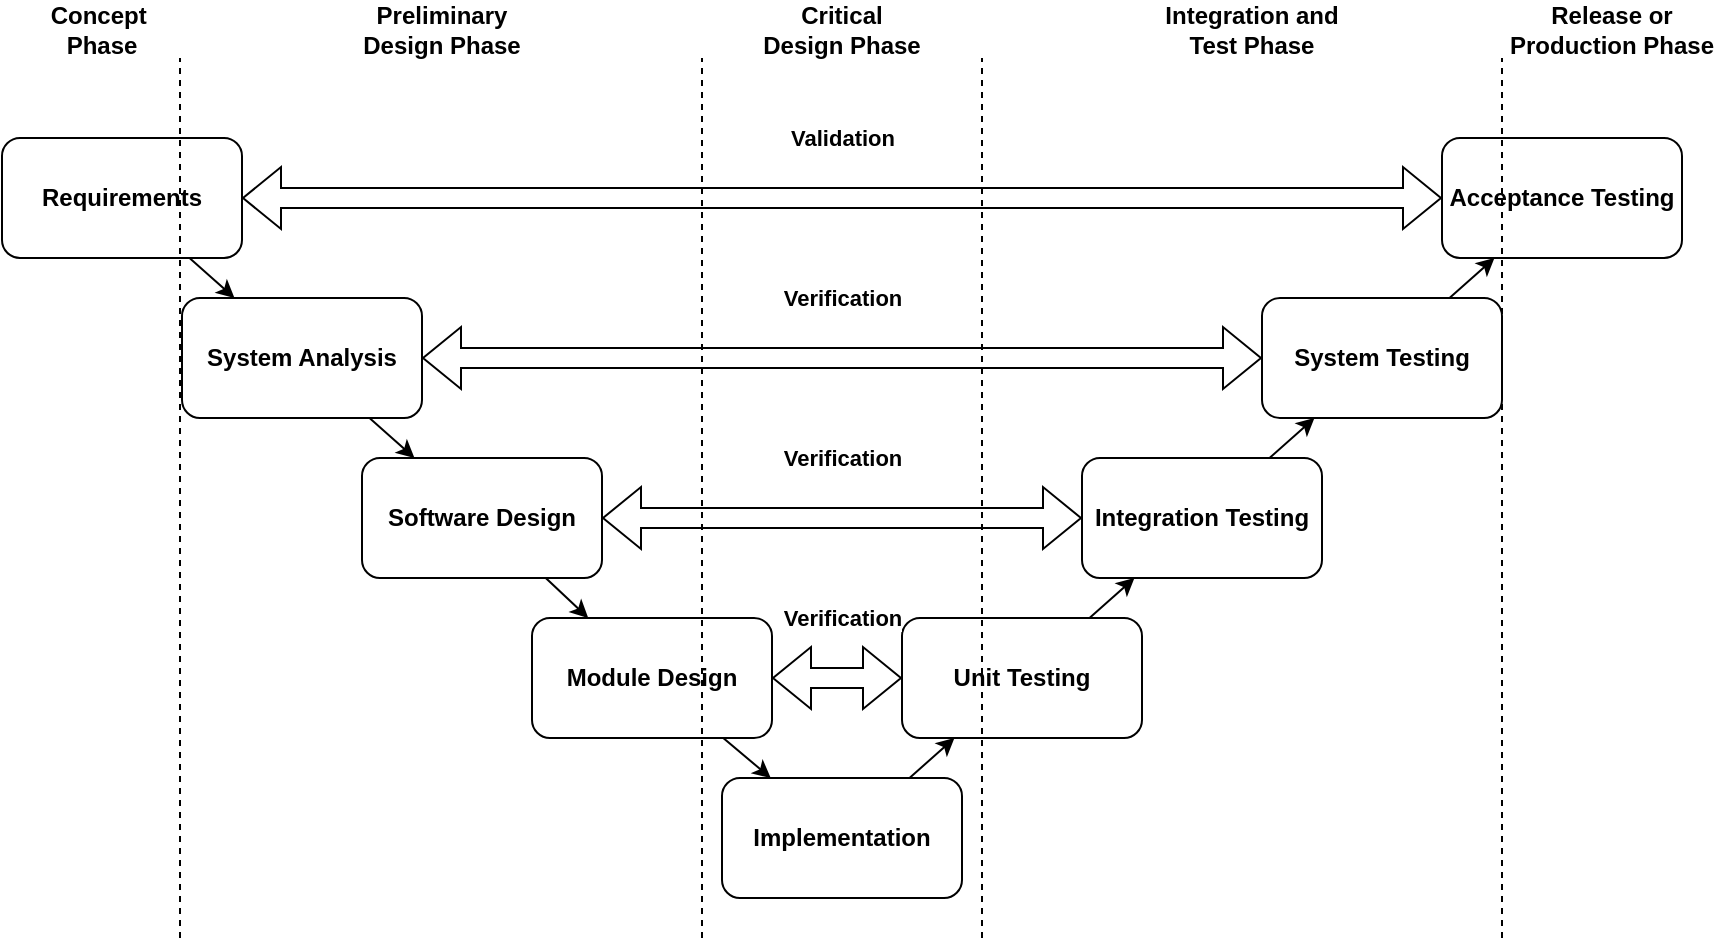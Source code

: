 <mxfile version="16.5.6"><diagram id="L-XJfkBgwogkJgKwX63Y" name="Page-1"><mxGraphModel dx="858" dy="1266" grid="1" gridSize="10" guides="1" tooltips="1" connect="1" arrows="1" fold="1" page="1" pageScale="1" pageWidth="850" pageHeight="1100" math="0" shadow="0"><root><mxCell id="0"/><mxCell id="1" parent="0"/><mxCell id="AV-RHgqZljlgwApruYyu-12" style="rounded=0;orthogonalLoop=1;jettySize=auto;html=1;" edge="1" parent="1" source="AV-RHgqZljlgwApruYyu-1" target="AV-RHgqZljlgwApruYyu-4"><mxGeometry relative="1" as="geometry"/></mxCell><mxCell id="AV-RHgqZljlgwApruYyu-1" value="&lt;b&gt;Implementation&lt;/b&gt;" style="rounded=1;whiteSpace=wrap;html=1;" vertex="1" parent="1"><mxGeometry x="400" y="600" width="120" height="60" as="geometry"/></mxCell><mxCell id="AV-RHgqZljlgwApruYyu-19" style="edgeStyle=none;rounded=0;orthogonalLoop=1;jettySize=auto;html=1;" edge="1" parent="1" source="AV-RHgqZljlgwApruYyu-3" target="AV-RHgqZljlgwApruYyu-1"><mxGeometry relative="1" as="geometry"/></mxCell><mxCell id="AV-RHgqZljlgwApruYyu-3" value="&lt;b&gt;Module Design&lt;/b&gt;" style="rounded=1;whiteSpace=wrap;html=1;" vertex="1" parent="1"><mxGeometry x="305" y="520" width="120" height="60" as="geometry"/></mxCell><mxCell id="AV-RHgqZljlgwApruYyu-13" style="edgeStyle=none;rounded=0;orthogonalLoop=1;jettySize=auto;html=1;" edge="1" parent="1" source="AV-RHgqZljlgwApruYyu-4" target="AV-RHgqZljlgwApruYyu-9"><mxGeometry relative="1" as="geometry"/></mxCell><mxCell id="AV-RHgqZljlgwApruYyu-4" value="&lt;b&gt;Unit Testing&lt;/b&gt;" style="rounded=1;whiteSpace=wrap;html=1;" vertex="1" parent="1"><mxGeometry x="490" y="520" width="120" height="60" as="geometry"/></mxCell><mxCell id="AV-RHgqZljlgwApruYyu-18" style="edgeStyle=none;rounded=0;orthogonalLoop=1;jettySize=auto;html=1;" edge="1" parent="1" source="AV-RHgqZljlgwApruYyu-5" target="AV-RHgqZljlgwApruYyu-3"><mxGeometry relative="1" as="geometry"/></mxCell><mxCell id="AV-RHgqZljlgwApruYyu-5" value="&lt;b&gt;Software Design&lt;/b&gt;" style="rounded=1;whiteSpace=wrap;html=1;" vertex="1" parent="1"><mxGeometry x="220" y="440" width="120" height="60" as="geometry"/></mxCell><mxCell id="AV-RHgqZljlgwApruYyu-17" style="edgeStyle=none;rounded=0;orthogonalLoop=1;jettySize=auto;html=1;" edge="1" parent="1" source="AV-RHgqZljlgwApruYyu-6" target="AV-RHgqZljlgwApruYyu-5"><mxGeometry relative="1" as="geometry"/></mxCell><mxCell id="AV-RHgqZljlgwApruYyu-6" value="&lt;b&gt;System Analysis&lt;/b&gt;" style="rounded=1;whiteSpace=wrap;html=1;" vertex="1" parent="1"><mxGeometry x="130" y="360" width="120" height="60" as="geometry"/></mxCell><mxCell id="AV-RHgqZljlgwApruYyu-16" style="edgeStyle=none;rounded=0;orthogonalLoop=1;jettySize=auto;html=1;" edge="1" parent="1" source="AV-RHgqZljlgwApruYyu-7" target="AV-RHgqZljlgwApruYyu-6"><mxGeometry relative="1" as="geometry"/></mxCell><mxCell id="AV-RHgqZljlgwApruYyu-7" value="&lt;b&gt;Requirements&lt;/b&gt;" style="rounded=1;whiteSpace=wrap;html=1;" vertex="1" parent="1"><mxGeometry x="40" y="280" width="120" height="60" as="geometry"/></mxCell><mxCell id="AV-RHgqZljlgwApruYyu-14" style="edgeStyle=none;rounded=0;orthogonalLoop=1;jettySize=auto;html=1;" edge="1" parent="1" source="AV-RHgqZljlgwApruYyu-9" target="AV-RHgqZljlgwApruYyu-10"><mxGeometry relative="1" as="geometry"/></mxCell><mxCell id="AV-RHgqZljlgwApruYyu-9" value="&lt;b&gt;Integration Testing&lt;/b&gt;" style="rounded=1;whiteSpace=wrap;html=1;" vertex="1" parent="1"><mxGeometry x="580" y="440" width="120" height="60" as="geometry"/></mxCell><mxCell id="AV-RHgqZljlgwApruYyu-15" style="edgeStyle=none;rounded=0;orthogonalLoop=1;jettySize=auto;html=1;" edge="1" parent="1" source="AV-RHgqZljlgwApruYyu-10" target="AV-RHgqZljlgwApruYyu-11"><mxGeometry relative="1" as="geometry"/></mxCell><mxCell id="AV-RHgqZljlgwApruYyu-10" value="&lt;b&gt;System Testing&lt;/b&gt;" style="rounded=1;whiteSpace=wrap;html=1;" vertex="1" parent="1"><mxGeometry x="670" y="360" width="120" height="60" as="geometry"/></mxCell><mxCell id="AV-RHgqZljlgwApruYyu-11" value="&lt;b&gt;Acceptance Testing&lt;/b&gt;" style="rounded=1;whiteSpace=wrap;html=1;" vertex="1" parent="1"><mxGeometry x="760" y="280" width="120" height="60" as="geometry"/></mxCell><mxCell id="AV-RHgqZljlgwApruYyu-20" value="&lt;b&gt;Verification&lt;/b&gt;" style="shape=flexArrow;endArrow=classic;startArrow=classic;html=1;rounded=0;entryX=0;entryY=0.5;entryDx=0;entryDy=0;exitX=1;exitY=0.5;exitDx=0;exitDy=0;" edge="1" parent="1" source="AV-RHgqZljlgwApruYyu-5" target="AV-RHgqZljlgwApruYyu-9"><mxGeometry y="30" width="100" height="100" relative="1" as="geometry"><mxPoint x="393.75" y="469.5" as="sourcePoint"/><mxPoint x="526.25" y="470" as="targetPoint"/><mxPoint as="offset"/></mxGeometry></mxCell><mxCell id="AV-RHgqZljlgwApruYyu-21" value="&lt;b&gt;Verification&lt;/b&gt;" style="shape=flexArrow;endArrow=classic;startArrow=classic;html=1;rounded=0;" edge="1" parent="1"><mxGeometry x="0.077" y="30" width="100" height="100" relative="1" as="geometry"><mxPoint x="425" y="550" as="sourcePoint"/><mxPoint x="490" y="550" as="targetPoint"/><mxPoint as="offset"/><Array as="points"/></mxGeometry></mxCell><mxCell id="AV-RHgqZljlgwApruYyu-22" value="&lt;b&gt;Verification&lt;/b&gt;" style="shape=flexArrow;endArrow=classic;startArrow=classic;html=1;rounded=0;entryX=0;entryY=0.5;entryDx=0;entryDy=0;exitX=1;exitY=0.5;exitDx=0;exitDy=0;" edge="1" parent="1" source="AV-RHgqZljlgwApruYyu-6" target="AV-RHgqZljlgwApruYyu-10"><mxGeometry y="30" width="100" height="100" relative="1" as="geometry"><mxPoint x="340" y="389.5" as="sourcePoint"/><mxPoint x="580" y="389.5" as="targetPoint"/><mxPoint as="offset"/></mxGeometry></mxCell><mxCell id="AV-RHgqZljlgwApruYyu-23" value="&lt;b&gt;Validation&lt;/b&gt;" style="shape=flexArrow;endArrow=classic;startArrow=classic;html=1;rounded=0;entryX=0;entryY=0.5;entryDx=0;entryDy=0;exitX=1;exitY=0.5;exitDx=0;exitDy=0;" edge="1" parent="1" source="AV-RHgqZljlgwApruYyu-7" target="AV-RHgqZljlgwApruYyu-11"><mxGeometry y="30" width="100" height="100" relative="1" as="geometry"><mxPoint x="250" y="309.5" as="sourcePoint"/><mxPoint x="670" y="309.5" as="targetPoint"/><mxPoint as="offset"/></mxGeometry></mxCell><mxCell id="AV-RHgqZljlgwApruYyu-26" value="" style="endArrow=none;dashed=1;html=1;rounded=0;" edge="1" parent="1"><mxGeometry width="50" height="50" relative="1" as="geometry"><mxPoint x="129" y="680" as="sourcePoint"/><mxPoint x="129" y="240" as="targetPoint"/></mxGeometry></mxCell><mxCell id="AV-RHgqZljlgwApruYyu-28" value="" style="endArrow=none;dashed=1;html=1;rounded=0;" edge="1" parent="1"><mxGeometry width="50" height="50" relative="1" as="geometry"><mxPoint x="390" y="680" as="sourcePoint"/><mxPoint x="390" y="240" as="targetPoint"/></mxGeometry></mxCell><mxCell id="AV-RHgqZljlgwApruYyu-29" value="" style="endArrow=none;dashed=1;html=1;rounded=0;" edge="1" parent="1"><mxGeometry width="50" height="50" relative="1" as="geometry"><mxPoint x="530" y="680" as="sourcePoint"/><mxPoint x="530" y="240" as="targetPoint"/></mxGeometry></mxCell><mxCell id="AV-RHgqZljlgwApruYyu-30" value="" style="endArrow=none;dashed=1;html=1;rounded=0;" edge="1" parent="1"><mxGeometry width="50" height="50" relative="1" as="geometry"><mxPoint x="790" y="680" as="sourcePoint"/><mxPoint x="790" y="240" as="targetPoint"/></mxGeometry></mxCell><mxCell id="AV-RHgqZljlgwApruYyu-31" value="&lt;b&gt;Concept&amp;nbsp;&lt;br&gt;Phase&lt;/b&gt;" style="text;html=1;strokeColor=none;fillColor=none;align=center;verticalAlign=middle;whiteSpace=wrap;rounded=0;" vertex="1" parent="1"><mxGeometry x="60" y="211" width="60" height="30" as="geometry"/></mxCell><mxCell id="AV-RHgqZljlgwApruYyu-32" value="&lt;b&gt;Preliminary&lt;br&gt;Design Phase&lt;/b&gt;" style="text;html=1;strokeColor=none;fillColor=none;align=center;verticalAlign=middle;whiteSpace=wrap;rounded=0;" vertex="1" parent="1"><mxGeometry x="215" y="211" width="90" height="30" as="geometry"/></mxCell><mxCell id="AV-RHgqZljlgwApruYyu-33" value="&lt;b&gt;Critical&lt;br&gt;Design Phase&lt;/b&gt;" style="text;html=1;strokeColor=none;fillColor=none;align=center;verticalAlign=middle;whiteSpace=wrap;rounded=0;" vertex="1" parent="1"><mxGeometry x="415" y="211" width="90" height="30" as="geometry"/></mxCell><mxCell id="AV-RHgqZljlgwApruYyu-34" value="&lt;b&gt;Integration and Test Phase&lt;/b&gt;" style="text;html=1;strokeColor=none;fillColor=none;align=center;verticalAlign=middle;whiteSpace=wrap;rounded=0;" vertex="1" parent="1"><mxGeometry x="620" y="211" width="90" height="30" as="geometry"/></mxCell><mxCell id="AV-RHgqZljlgwApruYyu-35" value="&lt;b&gt;Release or Production Phase&lt;/b&gt;" style="text;html=1;strokeColor=none;fillColor=none;align=center;verticalAlign=middle;whiteSpace=wrap;rounded=0;" vertex="1" parent="1"><mxGeometry x="790" y="211" width="110" height="30" as="geometry"/></mxCell></root></mxGraphModel></diagram></mxfile>